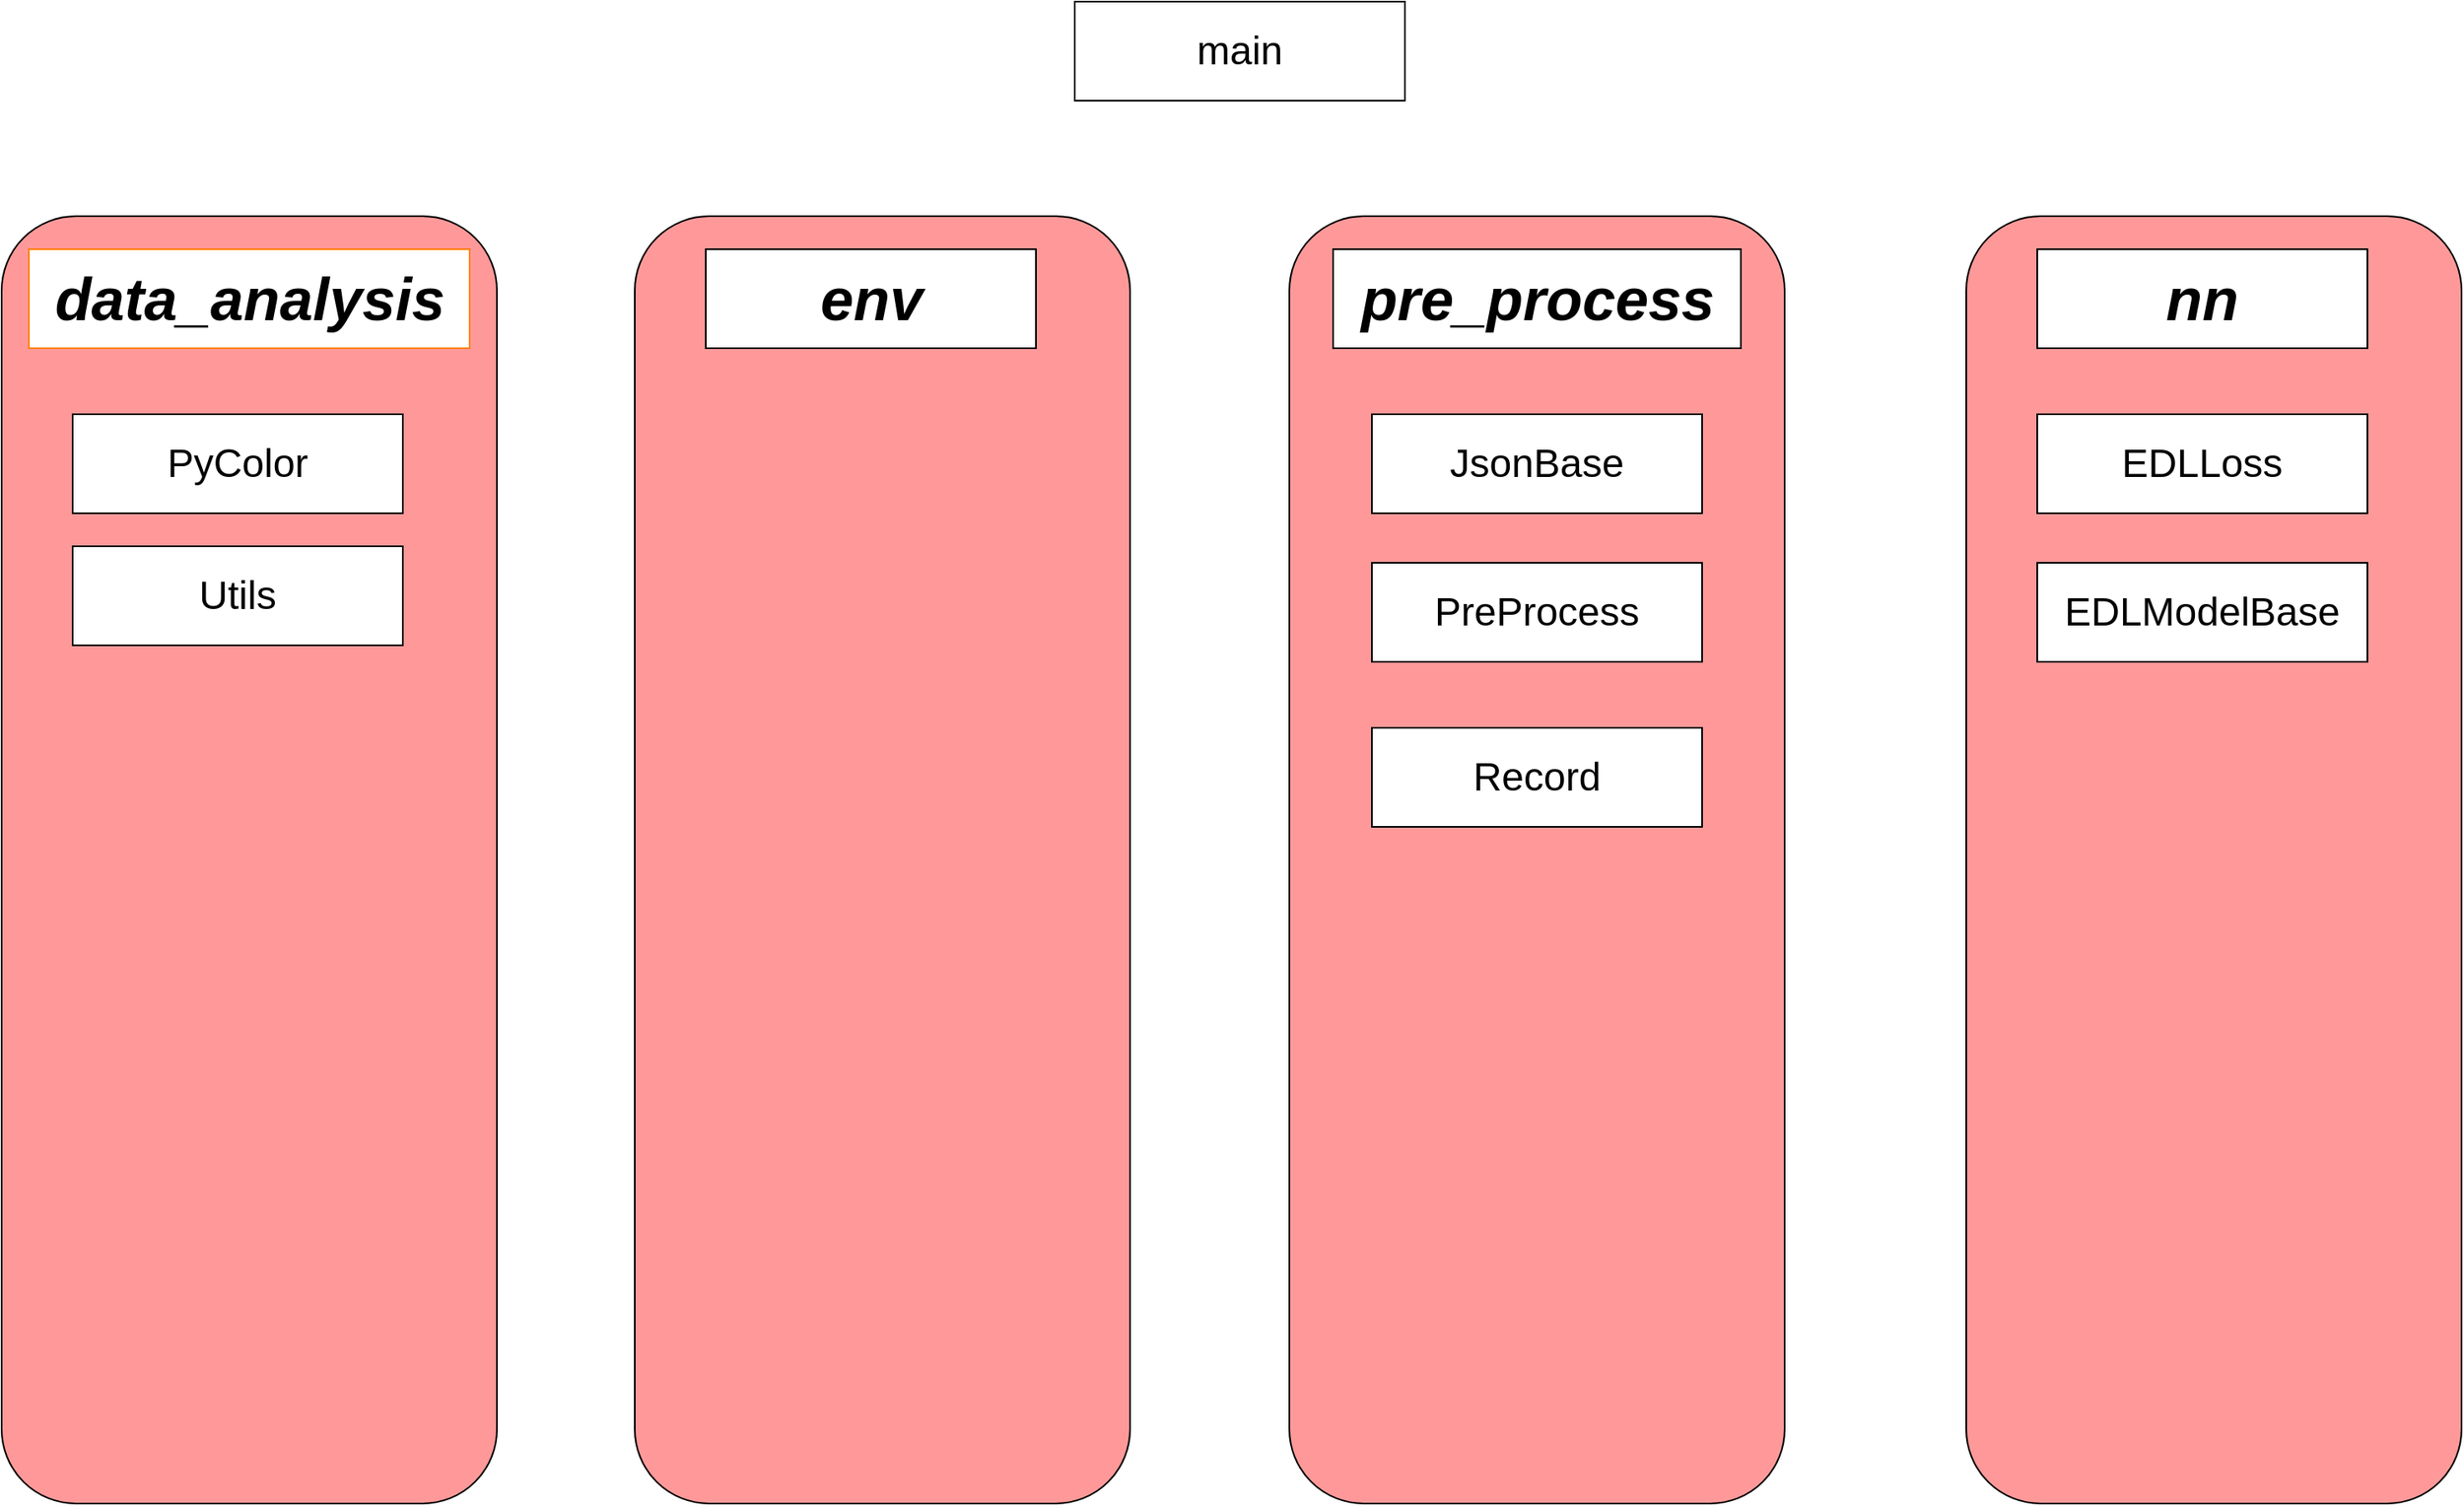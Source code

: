 <mxfile>
    <diagram id="a3Z1hUzWVi3pyYLWjagQ" name="main">
        <mxGraphModel dx="1783" dy="1643" grid="1" gridSize="10" guides="1" tooltips="1" connect="1" arrows="1" fold="1" page="1" pageScale="1" pageWidth="827" pageHeight="1169" math="0" shadow="0">
            <root>
                <mxCell id="0"/>
                <mxCell id="1" parent="0"/>
                <mxCell id="3" value="&lt;font style=&quot;font-size: 24px&quot;&gt;main&lt;/font&gt;" style="whiteSpace=wrap;html=1;" parent="1" vertex="1">
                    <mxGeometry x="680" y="30" width="200" height="60" as="geometry"/>
                </mxCell>
                <mxCell id="11" value="" style="group" parent="1" vertex="1" connectable="0">
                    <mxGeometry x="30" y="160" width="310" height="780" as="geometry"/>
                </mxCell>
                <mxCell id="7" value="" style="rounded=1;whiteSpace=wrap;html=1;fillColor=#FF9999;" parent="11" vertex="1">
                    <mxGeometry width="300" height="780" as="geometry"/>
                </mxCell>
                <mxCell id="2" value="&lt;font style=&quot;font-size: 36px&quot;&gt;&lt;b&gt;&lt;i&gt;data_analysis&lt;/i&gt;&lt;/b&gt;&lt;/font&gt;" style="whiteSpace=wrap;html=1;strokeColor=#FF8000;" parent="11" vertex="1">
                    <mxGeometry x="16.5" y="20" width="267" height="60" as="geometry"/>
                </mxCell>
                <mxCell id="23" value="&lt;span style=&quot;font-size: 24px&quot;&gt;PyColor&lt;/span&gt;" style="whiteSpace=wrap;html=1;" parent="11" vertex="1">
                    <mxGeometry x="43" y="120" width="200" height="60" as="geometry"/>
                </mxCell>
                <mxCell id="24" value="&lt;span style=&quot;font-size: 24px&quot;&gt;Utils&lt;/span&gt;" style="whiteSpace=wrap;html=1;" parent="11" vertex="1">
                    <mxGeometry x="43" y="200" width="200" height="60" as="geometry"/>
                </mxCell>
                <mxCell id="12" value="" style="group" parent="1" vertex="1" connectable="0">
                    <mxGeometry x="413.5" y="160" width="300" height="780" as="geometry"/>
                </mxCell>
                <mxCell id="13" value="" style="rounded=1;whiteSpace=wrap;html=1;fillColor=#FF9999;" parent="12" vertex="1">
                    <mxGeometry width="300" height="780" as="geometry"/>
                </mxCell>
                <mxCell id="14" value="&lt;font&gt;&lt;font style=&quot;font-size: 36px&quot;&gt;&lt;i&gt;&lt;b&gt;env&lt;/b&gt;&lt;/i&gt;&lt;/font&gt;&lt;br&gt;&lt;/font&gt;" style="whiteSpace=wrap;html=1;" parent="12" vertex="1">
                    <mxGeometry x="43" y="20" width="200" height="60" as="geometry"/>
                </mxCell>
                <mxCell id="15" value="" style="group" parent="1" vertex="1" connectable="0">
                    <mxGeometry x="810" y="160" width="300" height="780" as="geometry"/>
                </mxCell>
                <mxCell id="16" value="" style="rounded=1;whiteSpace=wrap;html=1;fillColor=#FF9999;" parent="15" vertex="1">
                    <mxGeometry width="300" height="780" as="geometry"/>
                </mxCell>
                <mxCell id="17" value="&lt;font&gt;&lt;font style=&quot;font-size: 36px&quot;&gt;&lt;b&gt;&lt;i&gt;pre_process&lt;/i&gt;&lt;/b&gt;&lt;/font&gt;&lt;br&gt;&lt;/font&gt;" style="whiteSpace=wrap;html=1;" parent="15" vertex="1">
                    <mxGeometry x="26.5" y="20" width="247" height="60" as="geometry"/>
                </mxCell>
                <mxCell id="27" value="&lt;span style=&quot;font-size: 24px&quot;&gt;JsonBase&lt;/span&gt;" style="whiteSpace=wrap;html=1;" parent="15" vertex="1">
                    <mxGeometry x="50" y="120" width="200" height="60" as="geometry"/>
                </mxCell>
                <mxCell id="28" value="&lt;span style=&quot;font-size: 24px&quot;&gt;PreProcess&lt;/span&gt;" style="whiteSpace=wrap;html=1;" parent="15" vertex="1">
                    <mxGeometry x="50" y="210" width="200" height="60" as="geometry"/>
                </mxCell>
                <mxCell id="29" value="&lt;span style=&quot;font-size: 24px&quot;&gt;Record&lt;/span&gt;" style="whiteSpace=wrap;html=1;" parent="15" vertex="1">
                    <mxGeometry x="50" y="310" width="200" height="60" as="geometry"/>
                </mxCell>
                <mxCell id="18" value="" style="group" parent="1" vertex="1" connectable="0">
                    <mxGeometry x="1220" y="160" width="300" height="780" as="geometry"/>
                </mxCell>
                <mxCell id="19" value="" style="rounded=1;whiteSpace=wrap;html=1;fillColor=#FF9999;" parent="18" vertex="1">
                    <mxGeometry width="300" height="780" as="geometry"/>
                </mxCell>
                <mxCell id="20" value="&lt;font&gt;&lt;font style=&quot;font-size: 36px&quot;&gt;&lt;b&gt;&lt;i&gt;nn&lt;/i&gt;&lt;/b&gt;&lt;/font&gt;&lt;br&gt;&lt;/font&gt;" style="whiteSpace=wrap;html=1;" parent="18" vertex="1">
                    <mxGeometry x="43" y="20" width="200" height="60" as="geometry"/>
                </mxCell>
                <mxCell id="25" value="&lt;span style=&quot;font-size: 24px&quot;&gt;EDLLoss&lt;/span&gt;" style="whiteSpace=wrap;html=1;" parent="18" vertex="1">
                    <mxGeometry x="43" y="120" width="200" height="60" as="geometry"/>
                </mxCell>
                <mxCell id="26" value="&lt;span style=&quot;font-size: 24px&quot;&gt;EDLModelBase&lt;/span&gt;" style="whiteSpace=wrap;html=1;" parent="18" vertex="1">
                    <mxGeometry x="43" y="210" width="200" height="60" as="geometry"/>
                </mxCell>
            </root>
        </mxGraphModel>
    </diagram>
</mxfile>
